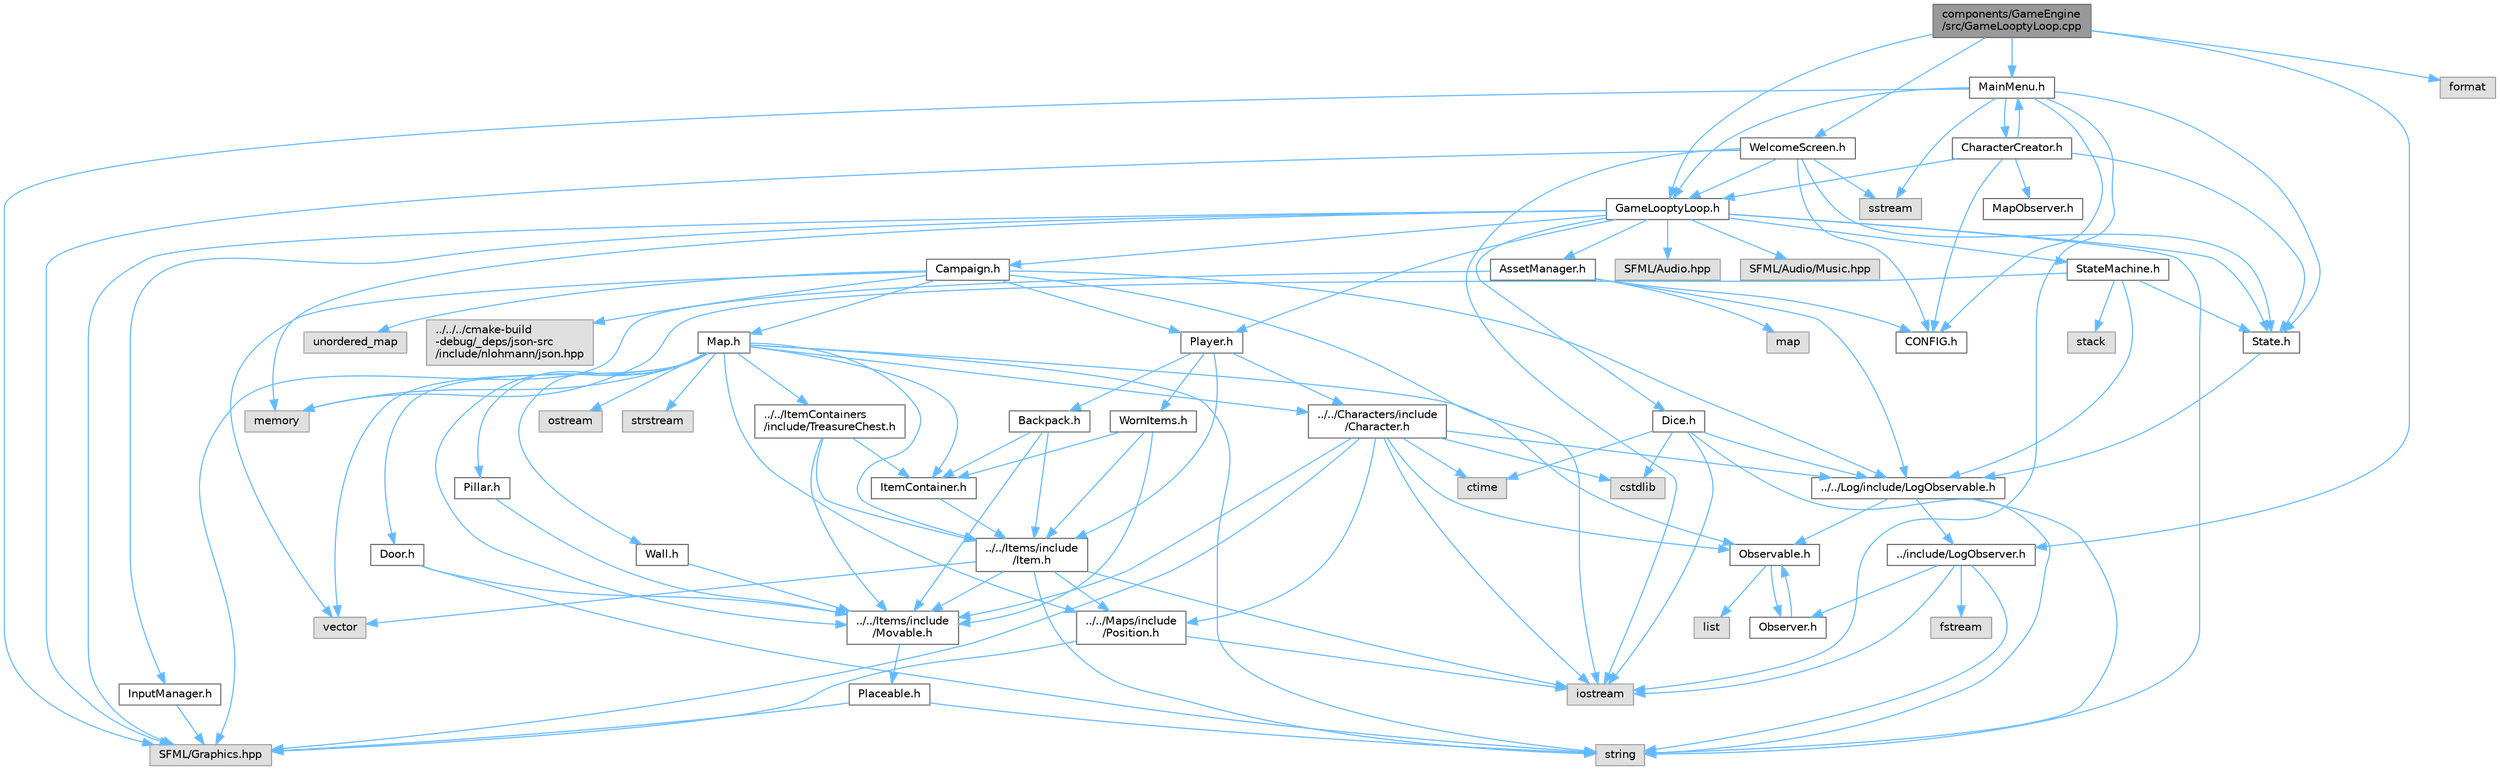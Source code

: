digraph "components/GameEngine/src/GameLooptyLoop.cpp"
{
 // LATEX_PDF_SIZE
  bgcolor="transparent";
  edge [fontname=Helvetica,fontsize=10,labelfontname=Helvetica,labelfontsize=10];
  node [fontname=Helvetica,fontsize=10,shape=box,height=0.2,width=0.4];
  Node1 [id="Node000001",label="components/GameEngine\l/src/GameLooptyLoop.cpp",height=0.2,width=0.4,color="gray40", fillcolor="grey60", style="filled", fontcolor="black",tooltip=" "];
  Node1 -> Node2 [id="edge119_Node000001_Node000002",color="steelblue1",style="solid",tooltip=" "];
  Node2 [id="Node000002",label="GameLooptyLoop.h",height=0.2,width=0.4,color="grey40", fillcolor="white", style="filled",URL="$_game_loopty_loop_8h.html",tooltip="Header file for the GameLooptyLoop class."];
  Node2 -> Node3 [id="edge120_Node000002_Node000003",color="steelblue1",style="solid",tooltip=" "];
  Node3 [id="Node000003",label="AssetManager.h",height=0.2,width=0.4,color="grey40", fillcolor="white", style="filled",URL="$_asset_manager_8h.html",tooltip="This file contains the declaration of the AssetManager class. AssetManager is responsible for loading..."];
  Node3 -> Node4 [id="edge121_Node000003_Node000004",color="steelblue1",style="solid",tooltip=" "];
  Node4 [id="Node000004",label="../../Log/include/LogObservable.h",height=0.2,width=0.4,color="grey40", fillcolor="white", style="filled",URL="$_log_observable_8h.html",tooltip="This file contains the declaration of the LogObservable class."];
  Node4 -> Node5 [id="edge122_Node000004_Node000005",color="steelblue1",style="solid",tooltip=" "];
  Node5 [id="Node000005",label="Observable.h",height=0.2,width=0.4,color="grey40", fillcolor="white", style="filled",URL="$_observable_8h_source.html",tooltip=" "];
  Node5 -> Node6 [id="edge123_Node000005_Node000006",color="steelblue1",style="solid",tooltip=" "];
  Node6 [id="Node000006",label="Observer.h",height=0.2,width=0.4,color="grey40", fillcolor="white", style="filled",URL="$_observer_8h.html",tooltip=" "];
  Node6 -> Node5 [id="edge124_Node000006_Node000005",color="steelblue1",style="solid",tooltip=" "];
  Node5 -> Node7 [id="edge125_Node000005_Node000007",color="steelblue1",style="solid",tooltip=" "];
  Node7 [id="Node000007",label="list",height=0.2,width=0.4,color="grey60", fillcolor="#E0E0E0", style="filled",tooltip=" "];
  Node4 -> Node8 [id="edge126_Node000004_Node000008",color="steelblue1",style="solid",tooltip=" "];
  Node8 [id="Node000008",label="string",height=0.2,width=0.4,color="grey60", fillcolor="#E0E0E0", style="filled",tooltip=" "];
  Node4 -> Node9 [id="edge127_Node000004_Node000009",color="steelblue1",style="solid",tooltip=" "];
  Node9 [id="Node000009",label="../include/LogObserver.h",height=0.2,width=0.4,color="grey40", fillcolor="white", style="filled",URL="$_log_observer_8h.html",tooltip="This file contains the declaration of the LogObserver class and the EnableModule struct."];
  Node9 -> Node6 [id="edge128_Node000009_Node000006",color="steelblue1",style="solid",tooltip=" "];
  Node9 -> Node8 [id="edge129_Node000009_Node000008",color="steelblue1",style="solid",tooltip=" "];
  Node9 -> Node10 [id="edge130_Node000009_Node000010",color="steelblue1",style="solid",tooltip=" "];
  Node10 [id="Node000010",label="iostream",height=0.2,width=0.4,color="grey60", fillcolor="#E0E0E0", style="filled",tooltip=" "];
  Node9 -> Node11 [id="edge131_Node000009_Node000011",color="steelblue1",style="solid",tooltip=" "];
  Node11 [id="Node000011",label="fstream",height=0.2,width=0.4,color="grey60", fillcolor="#E0E0E0", style="filled",tooltip=" "];
  Node3 -> Node12 [id="edge132_Node000003_Node000012",color="steelblue1",style="solid",tooltip=" "];
  Node12 [id="Node000012",label="SFML/Graphics.hpp",height=0.2,width=0.4,color="grey60", fillcolor="#E0E0E0", style="filled",tooltip=" "];
  Node3 -> Node13 [id="edge133_Node000003_Node000013",color="steelblue1",style="solid",tooltip=" "];
  Node13 [id="Node000013",label="map",height=0.2,width=0.4,color="grey60", fillcolor="#E0E0E0", style="filled",tooltip=" "];
  Node3 -> Node14 [id="edge134_Node000003_Node000014",color="steelblue1",style="solid",tooltip=" "];
  Node14 [id="Node000014",label="CONFIG.h",height=0.2,width=0.4,color="grey40", fillcolor="white", style="filled",URL="$_c_o_n_f_i_g_8h.html",tooltip=" "];
  Node2 -> Node15 [id="edge135_Node000002_Node000015",color="steelblue1",style="solid",tooltip=" "];
  Node15 [id="Node000015",label="Campaign.h",height=0.2,width=0.4,color="grey40", fillcolor="white", style="filled",URL="$_campaign_8h_source.html",tooltip=" "];
  Node15 -> Node4 [id="edge136_Node000015_Node000004",color="steelblue1",style="solid",tooltip=" "];
  Node15 -> Node16 [id="edge137_Node000015_Node000016",color="steelblue1",style="solid",tooltip=" "];
  Node16 [id="Node000016",label="Map.h",height=0.2,width=0.4,color="grey40", fillcolor="white", style="filled",URL="$_map_8h.html",tooltip="This file contains the declaration of the Map class and related structures and aliases."];
  Node16 -> Node17 [id="edge138_Node000016_Node000017",color="steelblue1",style="solid",tooltip=" "];
  Node17 [id="Node000017",label="../../Characters/include\l/Character.h",height=0.2,width=0.4,color="grey40", fillcolor="white", style="filled",URL="$_character_8h.html",tooltip="this file contains the declaration of the character class and related structures aliases @detail"];
  Node17 -> Node18 [id="edge139_Node000017_Node000018",color="steelblue1",style="solid",tooltip=" "];
  Node18 [id="Node000018",label="../../Items/include\l/Movable.h",height=0.2,width=0.4,color="grey40", fillcolor="white", style="filled",URL="$_movable_8h_source.html",tooltip=" "];
  Node18 -> Node19 [id="edge140_Node000018_Node000019",color="steelblue1",style="solid",tooltip=" "];
  Node19 [id="Node000019",label="Placeable.h",height=0.2,width=0.4,color="grey40", fillcolor="white", style="filled",URL="$_placeable_8h_source.html",tooltip=" "];
  Node19 -> Node12 [id="edge141_Node000019_Node000012",color="steelblue1",style="solid",tooltip=" "];
  Node19 -> Node8 [id="edge142_Node000019_Node000008",color="steelblue1",style="solid",tooltip=" "];
  Node17 -> Node20 [id="edge143_Node000017_Node000020",color="steelblue1",style="solid",tooltip=" "];
  Node20 [id="Node000020",label="../../Maps/include\l/Position.h",height=0.2,width=0.4,color="grey40", fillcolor="white", style="filled",URL="$_position_8h_source.html",tooltip=" "];
  Node20 -> Node10 [id="edge144_Node000020_Node000010",color="steelblue1",style="solid",tooltip=" "];
  Node20 -> Node12 [id="edge145_Node000020_Node000012",color="steelblue1",style="solid",tooltip=" "];
  Node17 -> Node4 [id="edge146_Node000017_Node000004",color="steelblue1",style="solid",tooltip=" "];
  Node17 -> Node5 [id="edge147_Node000017_Node000005",color="steelblue1",style="solid",tooltip=" "];
  Node17 -> Node12 [id="edge148_Node000017_Node000012",color="steelblue1",style="solid",tooltip=" "];
  Node17 -> Node21 [id="edge149_Node000017_Node000021",color="steelblue1",style="solid",tooltip=" "];
  Node21 [id="Node000021",label="cstdlib",height=0.2,width=0.4,color="grey60", fillcolor="#E0E0E0", style="filled",tooltip=" "];
  Node17 -> Node22 [id="edge150_Node000017_Node000022",color="steelblue1",style="solid",tooltip=" "];
  Node22 [id="Node000022",label="ctime",height=0.2,width=0.4,color="grey60", fillcolor="#E0E0E0", style="filled",tooltip=" "];
  Node17 -> Node10 [id="edge151_Node000017_Node000010",color="steelblue1",style="solid",tooltip=" "];
  Node16 -> Node23 [id="edge152_Node000016_Node000023",color="steelblue1",style="solid",tooltip=" "];
  Node23 [id="Node000023",label="../../Items/include\l/Item.h",height=0.2,width=0.4,color="grey40", fillcolor="white", style="filled",URL="$_item_8h.html",tooltip=" "];
  Node23 -> Node10 [id="edge153_Node000023_Node000010",color="steelblue1",style="solid",tooltip=" "];
  Node23 -> Node8 [id="edge154_Node000023_Node000008",color="steelblue1",style="solid",tooltip=" "];
  Node23 -> Node18 [id="edge155_Node000023_Node000018",color="steelblue1",style="solid",tooltip=" "];
  Node23 -> Node20 [id="edge156_Node000023_Node000020",color="steelblue1",style="solid",tooltip=" "];
  Node23 -> Node24 [id="edge157_Node000023_Node000024",color="steelblue1",style="solid",tooltip=" "];
  Node24 [id="Node000024",label="vector",height=0.2,width=0.4,color="grey60", fillcolor="#E0E0E0", style="filled",tooltip=" "];
  Node16 -> Node25 [id="edge158_Node000016_Node000025",color="steelblue1",style="solid",tooltip=" "];
  Node25 [id="Node000025",label="../../ItemContainers\l/include/TreasureChest.h",height=0.2,width=0.4,color="grey40", fillcolor="white", style="filled",URL="$_treasure_chest_8h_source.html",tooltip=" "];
  Node25 -> Node26 [id="edge159_Node000025_Node000026",color="steelblue1",style="solid",tooltip=" "];
  Node26 [id="Node000026",label="ItemContainer.h",height=0.2,width=0.4,color="grey40", fillcolor="white", style="filled",URL="$_item_container_8h_source.html",tooltip=" "];
  Node26 -> Node23 [id="edge160_Node000026_Node000023",color="steelblue1",style="solid",tooltip=" "];
  Node25 -> Node23 [id="edge161_Node000025_Node000023",color="steelblue1",style="solid",tooltip=" "];
  Node25 -> Node18 [id="edge162_Node000025_Node000018",color="steelblue1",style="solid",tooltip=" "];
  Node16 -> Node26 [id="edge163_Node000016_Node000026",color="steelblue1",style="solid",tooltip=" "];
  Node16 -> Node18 [id="edge164_Node000016_Node000018",color="steelblue1",style="solid",tooltip=" "];
  Node16 -> Node27 [id="edge165_Node000016_Node000027",color="steelblue1",style="solid",tooltip=" "];
  Node27 [id="Node000027",label="Door.h",height=0.2,width=0.4,color="grey40", fillcolor="white", style="filled",URL="$_door_8h_source.html",tooltip=" "];
  Node27 -> Node18 [id="edge166_Node000027_Node000018",color="steelblue1",style="solid",tooltip=" "];
  Node27 -> Node8 [id="edge167_Node000027_Node000008",color="steelblue1",style="solid",tooltip=" "];
  Node16 -> Node5 [id="edge168_Node000016_Node000005",color="steelblue1",style="solid",tooltip=" "];
  Node16 -> Node28 [id="edge169_Node000016_Node000028",color="steelblue1",style="solid",tooltip=" "];
  Node28 [id="Node000028",label="Pillar.h",height=0.2,width=0.4,color="grey40", fillcolor="white", style="filled",URL="$_pillar_8h_source.html",tooltip=" "];
  Node28 -> Node18 [id="edge170_Node000028_Node000018",color="steelblue1",style="solid",tooltip=" "];
  Node16 -> Node20 [id="edge171_Node000016_Node000020",color="steelblue1",style="solid",tooltip=" "];
  Node16 -> Node29 [id="edge172_Node000016_Node000029",color="steelblue1",style="solid",tooltip=" "];
  Node29 [id="Node000029",label="Wall.h",height=0.2,width=0.4,color="grey40", fillcolor="white", style="filled",URL="$_wall_8h_source.html",tooltip=" "];
  Node29 -> Node18 [id="edge173_Node000029_Node000018",color="steelblue1",style="solid",tooltip=" "];
  Node16 -> Node30 [id="edge174_Node000016_Node000030",color="steelblue1",style="solid",tooltip=" "];
  Node30 [id="Node000030",label="memory",height=0.2,width=0.4,color="grey60", fillcolor="#E0E0E0", style="filled",tooltip=" "];
  Node16 -> Node31 [id="edge175_Node000016_Node000031",color="steelblue1",style="solid",tooltip=" "];
  Node31 [id="Node000031",label="ostream",height=0.2,width=0.4,color="grey60", fillcolor="#E0E0E0", style="filled",tooltip=" "];
  Node16 -> Node8 [id="edge176_Node000016_Node000008",color="steelblue1",style="solid",tooltip=" "];
  Node16 -> Node32 [id="edge177_Node000016_Node000032",color="steelblue1",style="solid",tooltip=" "];
  Node32 [id="Node000032",label="strstream",height=0.2,width=0.4,color="grey60", fillcolor="#E0E0E0", style="filled",tooltip=" "];
  Node16 -> Node24 [id="edge178_Node000016_Node000024",color="steelblue1",style="solid",tooltip=" "];
  Node15 -> Node33 [id="edge179_Node000015_Node000033",color="steelblue1",style="solid",tooltip=" "];
  Node33 [id="Node000033",label="../../../cmake-build\l-debug/_deps/json-src\l/include/nlohmann/json.hpp",height=0.2,width=0.4,color="grey60", fillcolor="#E0E0E0", style="filled",tooltip=" "];
  Node15 -> Node34 [id="edge180_Node000015_Node000034",color="steelblue1",style="solid",tooltip=" "];
  Node34 [id="Node000034",label="Player.h",height=0.2,width=0.4,color="grey40", fillcolor="white", style="filled",URL="$_player_8h_source.html",tooltip=" "];
  Node34 -> Node23 [id="edge181_Node000034_Node000023",color="steelblue1",style="solid",tooltip=" "];
  Node34 -> Node17 [id="edge182_Node000034_Node000017",color="steelblue1",style="solid",tooltip=" "];
  Node34 -> Node35 [id="edge183_Node000034_Node000035",color="steelblue1",style="solid",tooltip=" "];
  Node35 [id="Node000035",label="Backpack.h",height=0.2,width=0.4,color="grey40", fillcolor="white", style="filled",URL="$_backpack_8h_source.html",tooltip=" "];
  Node35 -> Node26 [id="edge184_Node000035_Node000026",color="steelblue1",style="solid",tooltip=" "];
  Node35 -> Node23 [id="edge185_Node000035_Node000023",color="steelblue1",style="solid",tooltip=" "];
  Node35 -> Node18 [id="edge186_Node000035_Node000018",color="steelblue1",style="solid",tooltip=" "];
  Node34 -> Node36 [id="edge187_Node000034_Node000036",color="steelblue1",style="solid",tooltip=" "];
  Node36 [id="Node000036",label="WornItems.h",height=0.2,width=0.4,color="grey40", fillcolor="white", style="filled",URL="$_worn_items_8h_source.html",tooltip=" "];
  Node36 -> Node26 [id="edge188_Node000036_Node000026",color="steelblue1",style="solid",tooltip=" "];
  Node36 -> Node23 [id="edge189_Node000036_Node000023",color="steelblue1",style="solid",tooltip=" "];
  Node36 -> Node18 [id="edge190_Node000036_Node000018",color="steelblue1",style="solid",tooltip=" "];
  Node15 -> Node10 [id="edge191_Node000015_Node000010",color="steelblue1",style="solid",tooltip=" "];
  Node15 -> Node37 [id="edge192_Node000015_Node000037",color="steelblue1",style="solid",tooltip=" "];
  Node37 [id="Node000037",label="unordered_map",height=0.2,width=0.4,color="grey60", fillcolor="#E0E0E0", style="filled",tooltip=" "];
  Node15 -> Node24 [id="edge193_Node000015_Node000024",color="steelblue1",style="solid",tooltip=" "];
  Node2 -> Node38 [id="edge194_Node000002_Node000038",color="steelblue1",style="solid",tooltip=" "];
  Node38 [id="Node000038",label="Dice.h",height=0.2,width=0.4,color="grey40", fillcolor="white", style="filled",URL="$_dice_8h.html",tooltip=" "];
  Node38 -> Node4 [id="edge195_Node000038_Node000004",color="steelblue1",style="solid",tooltip=" "];
  Node38 -> Node21 [id="edge196_Node000038_Node000021",color="steelblue1",style="solid",tooltip=" "];
  Node38 -> Node22 [id="edge197_Node000038_Node000022",color="steelblue1",style="solid",tooltip=" "];
  Node38 -> Node10 [id="edge198_Node000038_Node000010",color="steelblue1",style="solid",tooltip=" "];
  Node38 -> Node8 [id="edge199_Node000038_Node000008",color="steelblue1",style="solid",tooltip=" "];
  Node2 -> Node39 [id="edge200_Node000002_Node000039",color="steelblue1",style="solid",tooltip=" "];
  Node39 [id="Node000039",label="InputManager.h",height=0.2,width=0.4,color="grey40", fillcolor="white", style="filled",URL="$_input_manager_8h.html",tooltip="This file contains the declaration of the InputManager class."];
  Node39 -> Node12 [id="edge201_Node000039_Node000012",color="steelblue1",style="solid",tooltip=" "];
  Node2 -> Node34 [id="edge202_Node000002_Node000034",color="steelblue1",style="solid",tooltip=" "];
  Node2 -> Node12 [id="edge203_Node000002_Node000012",color="steelblue1",style="solid",tooltip=" "];
  Node2 -> Node40 [id="edge204_Node000002_Node000040",color="steelblue1",style="solid",tooltip=" "];
  Node40 [id="Node000040",label="State.h",height=0.2,width=0.4,color="grey40", fillcolor="white", style="filled",URL="$_state_8h.html",tooltip=" "];
  Node40 -> Node4 [id="edge205_Node000040_Node000004",color="steelblue1",style="solid",tooltip=" "];
  Node2 -> Node41 [id="edge206_Node000002_Node000041",color="steelblue1",style="solid",tooltip=" "];
  Node41 [id="Node000041",label="StateMachine.h",height=0.2,width=0.4,color="grey40", fillcolor="white", style="filled",URL="$_state_machine_8h.html",tooltip=" "];
  Node41 -> Node4 [id="edge207_Node000041_Node000004",color="steelblue1",style="solid",tooltip=" "];
  Node41 -> Node40 [id="edge208_Node000041_Node000040",color="steelblue1",style="solid",tooltip=" "];
  Node41 -> Node30 [id="edge209_Node000041_Node000030",color="steelblue1",style="solid",tooltip=" "];
  Node41 -> Node42 [id="edge210_Node000041_Node000042",color="steelblue1",style="solid",tooltip=" "];
  Node42 [id="Node000042",label="stack",height=0.2,width=0.4,color="grey60", fillcolor="#E0E0E0", style="filled",tooltip=" "];
  Node2 -> Node30 [id="edge211_Node000002_Node000030",color="steelblue1",style="solid",tooltip=" "];
  Node2 -> Node8 [id="edge212_Node000002_Node000008",color="steelblue1",style="solid",tooltip=" "];
  Node2 -> Node43 [id="edge213_Node000002_Node000043",color="steelblue1",style="solid",tooltip=" "];
  Node43 [id="Node000043",label="SFML/Audio.hpp",height=0.2,width=0.4,color="grey60", fillcolor="#E0E0E0", style="filled",tooltip=" "];
  Node2 -> Node44 [id="edge214_Node000002_Node000044",color="steelblue1",style="solid",tooltip=" "];
  Node44 [id="Node000044",label="SFML/Audio/Music.hpp",height=0.2,width=0.4,color="grey60", fillcolor="#E0E0E0", style="filled",tooltip=" "];
  Node1 -> Node45 [id="edge215_Node000001_Node000045",color="steelblue1",style="solid",tooltip=" "];
  Node45 [id="Node000045",label="WelcomeScreen.h",height=0.2,width=0.4,color="grey40", fillcolor="white", style="filled",URL="$_welcome_screen_8h.html",tooltip=" "];
  Node45 -> Node14 [id="edge216_Node000045_Node000014",color="steelblue1",style="solid",tooltip=" "];
  Node45 -> Node2 [id="edge217_Node000045_Node000002",color="steelblue1",style="solid",tooltip=" "];
  Node45 -> Node12 [id="edge218_Node000045_Node000012",color="steelblue1",style="solid",tooltip=" "];
  Node45 -> Node40 [id="edge219_Node000045_Node000040",color="steelblue1",style="solid",tooltip=" "];
  Node45 -> Node46 [id="edge220_Node000045_Node000046",color="steelblue1",style="solid",tooltip=" "];
  Node46 [id="Node000046",label="sstream",height=0.2,width=0.4,color="grey60", fillcolor="#E0E0E0", style="filled",tooltip=" "];
  Node45 -> Node10 [id="edge221_Node000045_Node000010",color="steelblue1",style="solid",tooltip=" "];
  Node1 -> Node47 [id="edge222_Node000001_Node000047",color="steelblue1",style="solid",tooltip=" "];
  Node47 [id="Node000047",label="MainMenu.h",height=0.2,width=0.4,color="grey40", fillcolor="white", style="filled",URL="$_main_menu_8h.html",tooltip=" "];
  Node47 -> Node14 [id="edge223_Node000047_Node000014",color="steelblue1",style="solid",tooltip=" "];
  Node47 -> Node2 [id="edge224_Node000047_Node000002",color="steelblue1",style="solid",tooltip=" "];
  Node47 -> Node12 [id="edge225_Node000047_Node000012",color="steelblue1",style="solid",tooltip=" "];
  Node47 -> Node40 [id="edge226_Node000047_Node000040",color="steelblue1",style="solid",tooltip=" "];
  Node47 -> Node46 [id="edge227_Node000047_Node000046",color="steelblue1",style="solid",tooltip=" "];
  Node47 -> Node10 [id="edge228_Node000047_Node000010",color="steelblue1",style="solid",tooltip=" "];
  Node47 -> Node48 [id="edge229_Node000047_Node000048",color="steelblue1",style="solid",tooltip=" "];
  Node48 [id="Node000048",label="CharacterCreator.h",height=0.2,width=0.4,color="grey40", fillcolor="white", style="filled",URL="$_character_creator_8h_source.html",tooltip=" "];
  Node48 -> Node14 [id="edge230_Node000048_Node000014",color="steelblue1",style="solid",tooltip=" "];
  Node48 -> Node2 [id="edge231_Node000048_Node000002",color="steelblue1",style="solid",tooltip=" "];
  Node48 -> Node49 [id="edge232_Node000048_Node000049",color="steelblue1",style="solid",tooltip=" "];
  Node49 [id="Node000049",label="MapObserver.h",height=0.2,width=0.4,color="grey40", fillcolor="white", style="filled",URL="$_map_observer_8h_source.html",tooltip=" "];
  Node48 -> Node40 [id="edge233_Node000048_Node000040",color="steelblue1",style="solid",tooltip=" "];
  Node48 -> Node47 [id="edge234_Node000048_Node000047",color="steelblue1",style="solid",tooltip=" "];
  Node1 -> Node9 [id="edge235_Node000001_Node000009",color="steelblue1",style="solid",tooltip=" "];
  Node1 -> Node50 [id="edge236_Node000001_Node000050",color="steelblue1",style="solid",tooltip=" "];
  Node50 [id="Node000050",label="format",height=0.2,width=0.4,color="grey60", fillcolor="#E0E0E0", style="filled",tooltip=" "];
}
